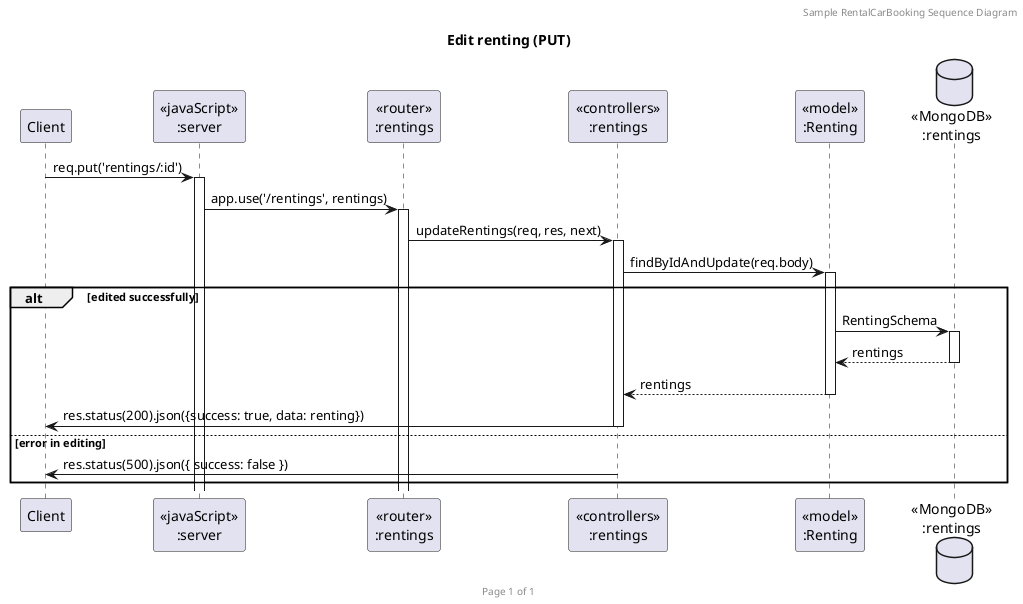@startuml Update Rentings (PUT)

header Sample RentalCarBooking Sequence Diagram
footer Page %page% of %lastpage%
title "Edit renting (PUT)"

participant "Client" as client
participant "<<javaScript>>\n:server" as server
participant "<<router>>\n:rentings" as routerRenting
participant "<<controllers>>\n:rentings" as controllersRenting
participant "<<model>>\n:Renting" as modelRenting
database "<<MongoDB>>\n:rentings" as CarProviderDatabase


client->server ++:req.put('rentings/:id')
server->routerRenting ++:app.use('/rentings', rentings)
routerRenting -> controllersRenting ++: updateRentings(req, res, next)
controllersRenting->modelRenting ++: findByIdAndUpdate(req.body)

alt edited successfully
 modelRenting ->CarProviderDatabase ++: RentingSchema
  CarProviderDatabase --> modelRenting --: rentings
  controllersRenting <-- modelRenting --: rentings
  controllersRenting->client --: res.status(200).json({success: true, data: renting})
else error in editing
  controllersRenting->client --: res.status(500).json({ success: false })
end
@enduml